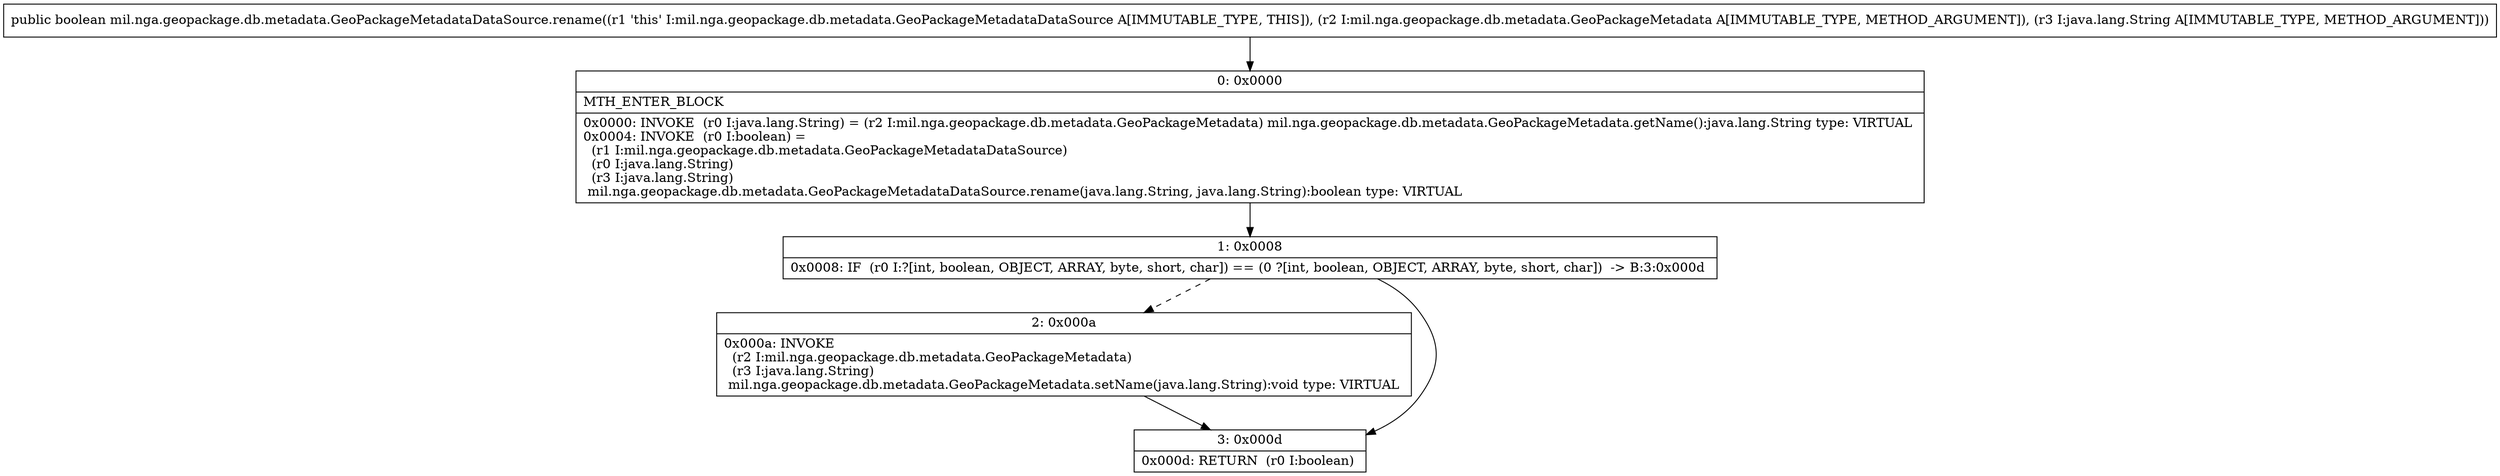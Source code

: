 digraph "CFG formil.nga.geopackage.db.metadata.GeoPackageMetadataDataSource.rename(Lmil\/nga\/geopackage\/db\/metadata\/GeoPackageMetadata;Ljava\/lang\/String;)Z" {
Node_0 [shape=record,label="{0\:\ 0x0000|MTH_ENTER_BLOCK\l|0x0000: INVOKE  (r0 I:java.lang.String) = (r2 I:mil.nga.geopackage.db.metadata.GeoPackageMetadata) mil.nga.geopackage.db.metadata.GeoPackageMetadata.getName():java.lang.String type: VIRTUAL \l0x0004: INVOKE  (r0 I:boolean) = \l  (r1 I:mil.nga.geopackage.db.metadata.GeoPackageMetadataDataSource)\l  (r0 I:java.lang.String)\l  (r3 I:java.lang.String)\l mil.nga.geopackage.db.metadata.GeoPackageMetadataDataSource.rename(java.lang.String, java.lang.String):boolean type: VIRTUAL \l}"];
Node_1 [shape=record,label="{1\:\ 0x0008|0x0008: IF  (r0 I:?[int, boolean, OBJECT, ARRAY, byte, short, char]) == (0 ?[int, boolean, OBJECT, ARRAY, byte, short, char])  \-\> B:3:0x000d \l}"];
Node_2 [shape=record,label="{2\:\ 0x000a|0x000a: INVOKE  \l  (r2 I:mil.nga.geopackage.db.metadata.GeoPackageMetadata)\l  (r3 I:java.lang.String)\l mil.nga.geopackage.db.metadata.GeoPackageMetadata.setName(java.lang.String):void type: VIRTUAL \l}"];
Node_3 [shape=record,label="{3\:\ 0x000d|0x000d: RETURN  (r0 I:boolean) \l}"];
MethodNode[shape=record,label="{public boolean mil.nga.geopackage.db.metadata.GeoPackageMetadataDataSource.rename((r1 'this' I:mil.nga.geopackage.db.metadata.GeoPackageMetadataDataSource A[IMMUTABLE_TYPE, THIS]), (r2 I:mil.nga.geopackage.db.metadata.GeoPackageMetadata A[IMMUTABLE_TYPE, METHOD_ARGUMENT]), (r3 I:java.lang.String A[IMMUTABLE_TYPE, METHOD_ARGUMENT])) }"];
MethodNode -> Node_0;
Node_0 -> Node_1;
Node_1 -> Node_2[style=dashed];
Node_1 -> Node_3;
Node_2 -> Node_3;
}

